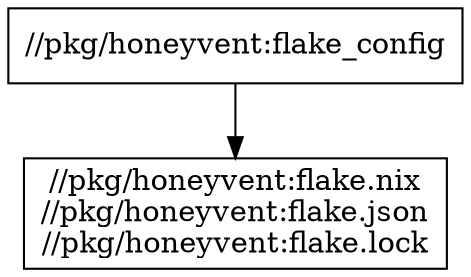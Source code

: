 digraph mygraph {
  node [shape=box];
  "//pkg/honeyvent:flake_config"
  "//pkg/honeyvent:flake_config" -> "//pkg/honeyvent:flake.nix\n//pkg/honeyvent:flake.json\n//pkg/honeyvent:flake.lock"
  "//pkg/honeyvent:flake.nix\n//pkg/honeyvent:flake.json\n//pkg/honeyvent:flake.lock"
}
